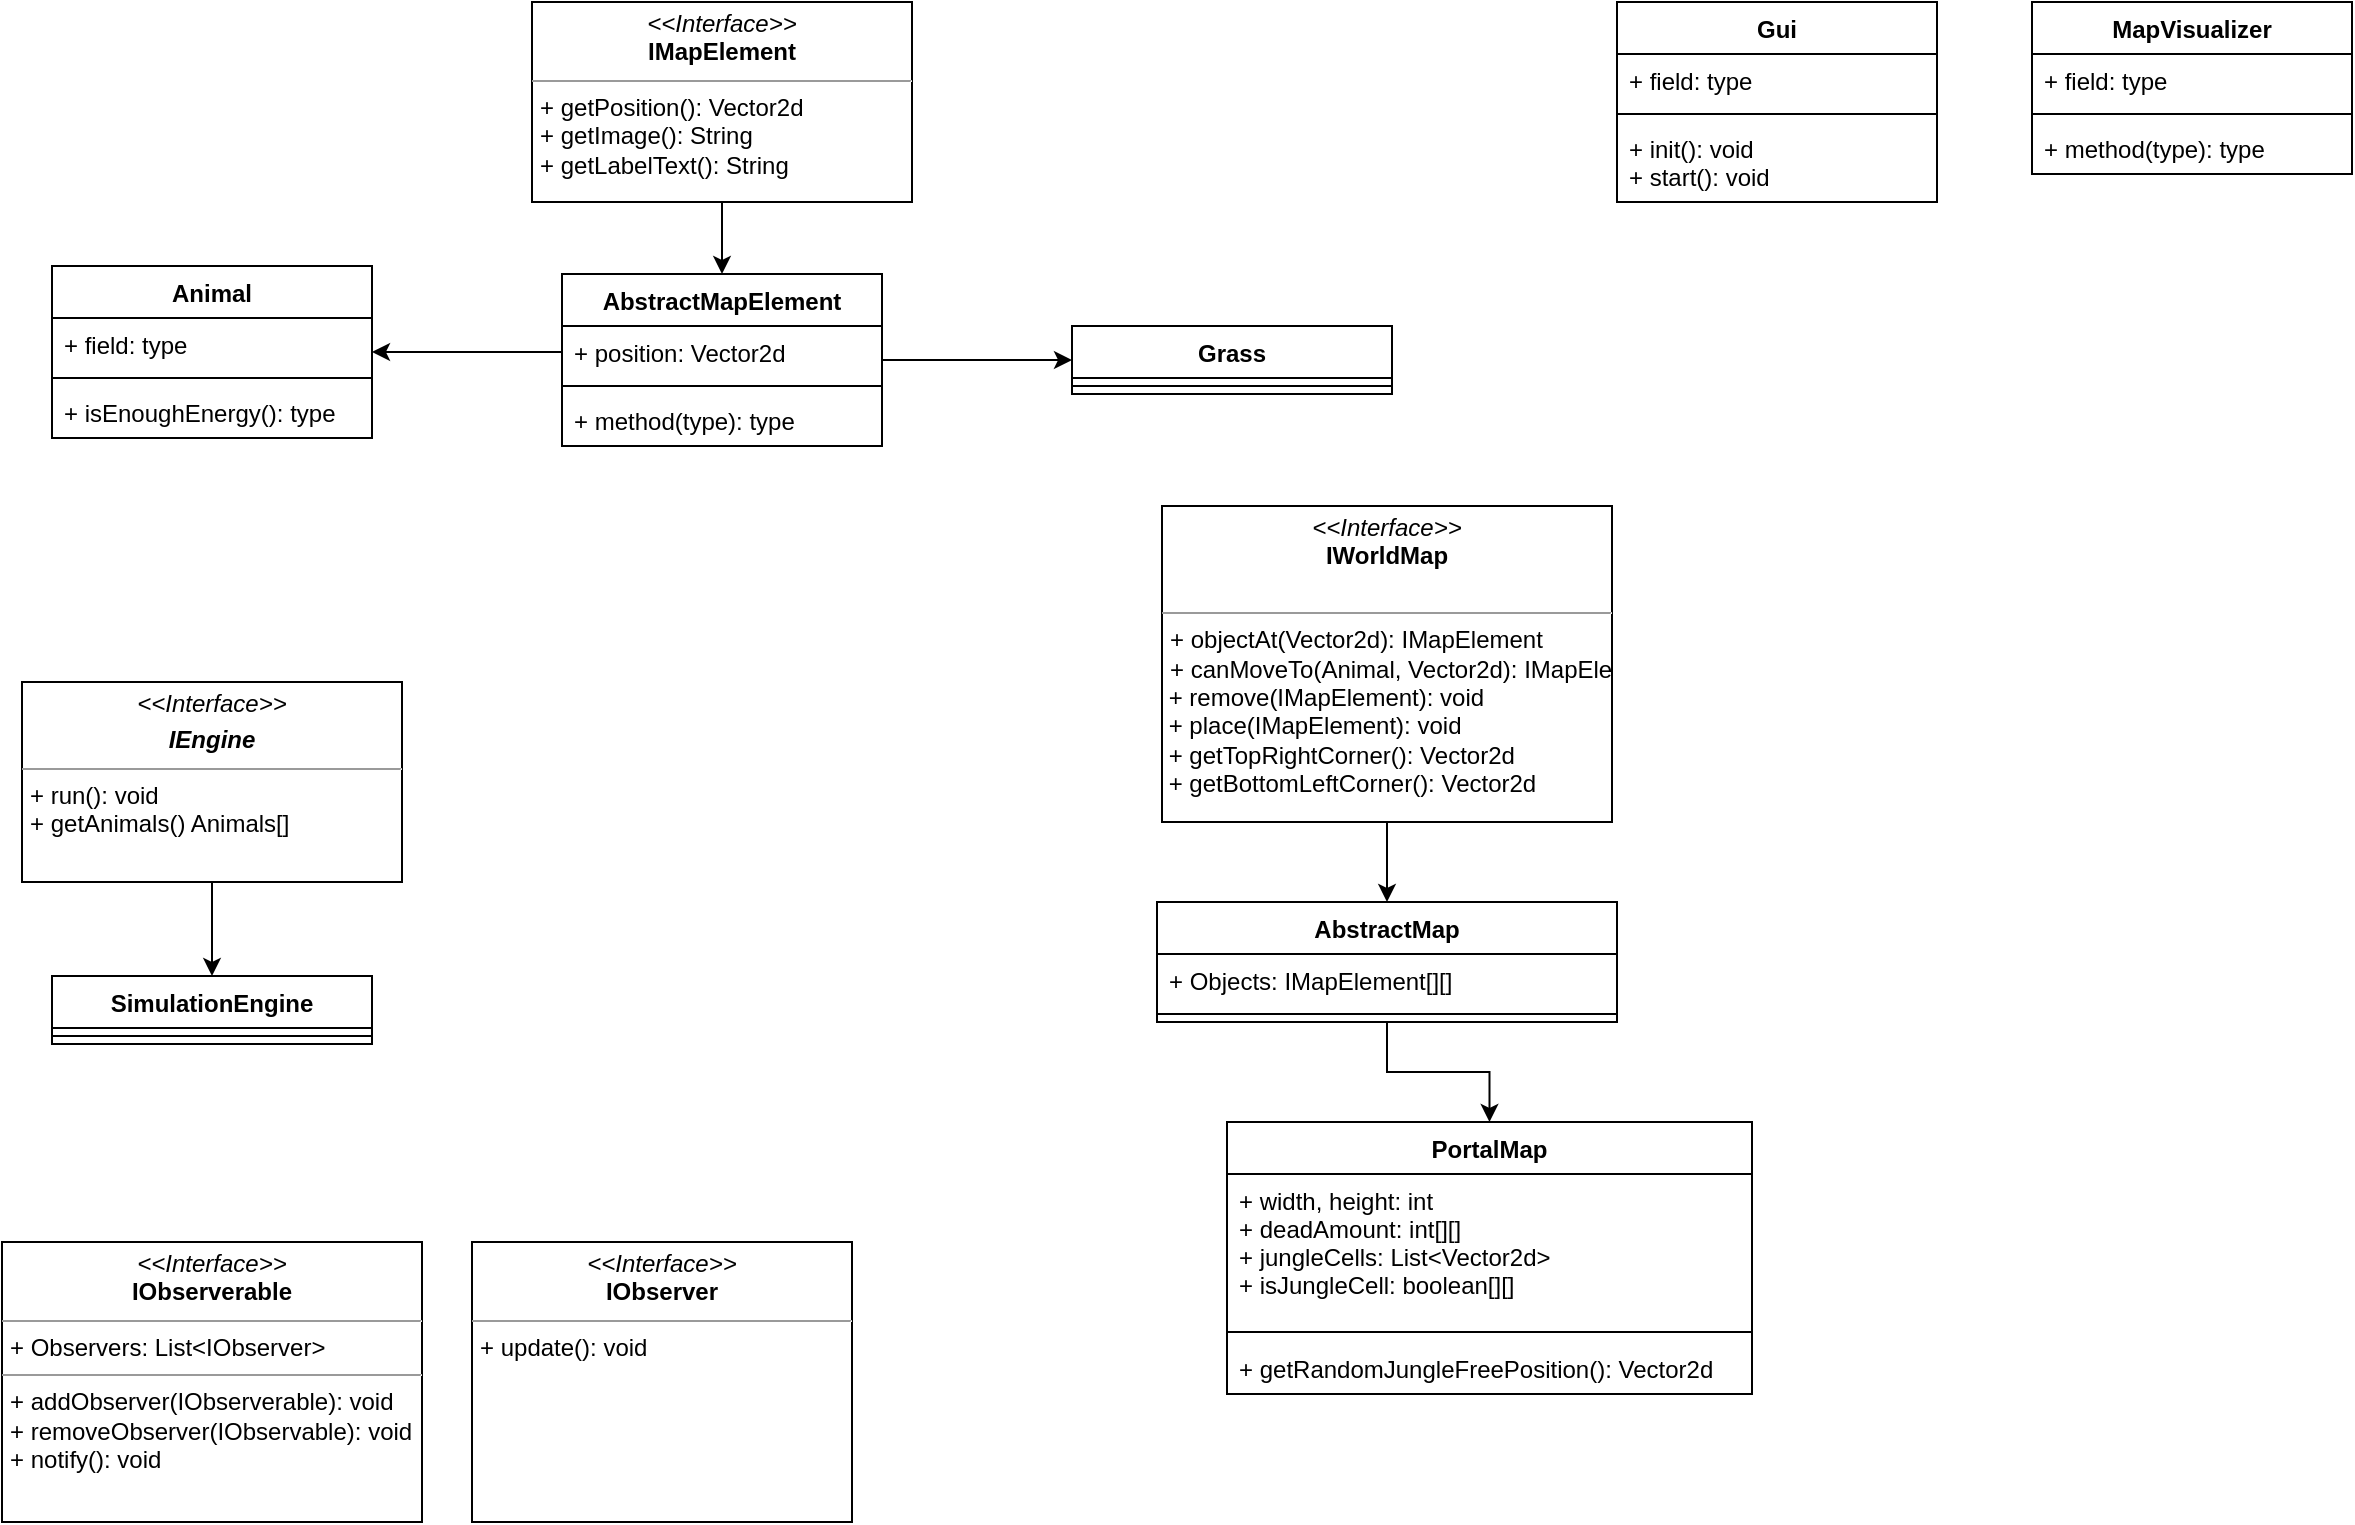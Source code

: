 <mxfile version="20.6.0" type="device"><diagram name="Page-1" id="c4acf3e9-155e-7222-9cf6-157b1a14988f"><mxGraphModel dx="1422" dy="786" grid="1" gridSize="10" guides="1" tooltips="1" connect="1" arrows="1" fold="1" page="1" pageScale="1" pageWidth="850" pageHeight="1100" background="none" math="0" shadow="0"><root><mxCell id="0"/><mxCell id="1" parent="0"/><mxCell id="h08GSDtJBgSL2ukh6FqR-1" value="Animal" style="swimlane;fontStyle=1;align=center;verticalAlign=top;childLayout=stackLayout;horizontal=1;startSize=26;horizontalStack=0;resizeParent=1;resizeParentMax=0;resizeLast=0;collapsible=1;marginBottom=0;" vertex="1" parent="1"><mxGeometry x="70" y="152" width="160" height="86" as="geometry"/></mxCell><mxCell id="h08GSDtJBgSL2ukh6FqR-2" value="+ field: type" style="text;strokeColor=none;fillColor=none;align=left;verticalAlign=top;spacingLeft=4;spacingRight=4;overflow=hidden;rotatable=0;points=[[0,0.5],[1,0.5]];portConstraint=eastwest;" vertex="1" parent="h08GSDtJBgSL2ukh6FqR-1"><mxGeometry y="26" width="160" height="26" as="geometry"/></mxCell><mxCell id="h08GSDtJBgSL2ukh6FqR-3" value="" style="line;strokeWidth=1;fillColor=none;align=left;verticalAlign=middle;spacingTop=-1;spacingLeft=3;spacingRight=3;rotatable=0;labelPosition=right;points=[];portConstraint=eastwest;strokeColor=inherit;" vertex="1" parent="h08GSDtJBgSL2ukh6FqR-1"><mxGeometry y="52" width="160" height="8" as="geometry"/></mxCell><mxCell id="h08GSDtJBgSL2ukh6FqR-4" value="+ isEnoughEnergy(): type" style="text;strokeColor=none;fillColor=none;align=left;verticalAlign=top;spacingLeft=4;spacingRight=4;overflow=hidden;rotatable=0;points=[[0,0.5],[1,0.5]];portConstraint=eastwest;" vertex="1" parent="h08GSDtJBgSL2ukh6FqR-1"><mxGeometry y="60" width="160" height="26" as="geometry"/></mxCell><mxCell id="h08GSDtJBgSL2ukh6FqR-5" value="Grass" style="swimlane;fontStyle=1;align=center;verticalAlign=top;childLayout=stackLayout;horizontal=1;startSize=26;horizontalStack=0;resizeParent=1;resizeParentMax=0;resizeLast=0;collapsible=1;marginBottom=0;" vertex="1" parent="1"><mxGeometry x="580" y="182" width="160" height="34" as="geometry"/></mxCell><mxCell id="h08GSDtJBgSL2ukh6FqR-7" value="" style="line;strokeWidth=1;fillColor=none;align=left;verticalAlign=middle;spacingTop=-1;spacingLeft=3;spacingRight=3;rotatable=0;labelPosition=right;points=[];portConstraint=eastwest;strokeColor=inherit;" vertex="1" parent="h08GSDtJBgSL2ukh6FqR-5"><mxGeometry y="26" width="160" height="8" as="geometry"/></mxCell><mxCell id="h08GSDtJBgSL2ukh6FqR-9" value="PortalMap" style="swimlane;fontStyle=1;align=center;verticalAlign=top;childLayout=stackLayout;horizontal=1;startSize=26;horizontalStack=0;resizeParent=1;resizeParentMax=0;resizeLast=0;collapsible=1;marginBottom=0;" vertex="1" parent="1"><mxGeometry x="657.5" y="580" width="262.5" height="136" as="geometry"/></mxCell><mxCell id="h08GSDtJBgSL2ukh6FqR-10" value="+ width, height: int&#10;+ deadAmount: int[][]&#10;+ jungleCells: List&lt;Vector2d&gt;&#10;+ isJungleCell: boolean[][]" style="text;strokeColor=none;fillColor=none;align=left;verticalAlign=top;spacingLeft=4;spacingRight=4;overflow=hidden;rotatable=0;points=[[0,0.5],[1,0.5]];portConstraint=eastwest;" vertex="1" parent="h08GSDtJBgSL2ukh6FqR-9"><mxGeometry y="26" width="262.5" height="74" as="geometry"/></mxCell><mxCell id="h08GSDtJBgSL2ukh6FqR-11" value="" style="line;strokeWidth=1;fillColor=none;align=left;verticalAlign=middle;spacingTop=-1;spacingLeft=3;spacingRight=3;rotatable=0;labelPosition=right;points=[];portConstraint=eastwest;strokeColor=inherit;" vertex="1" parent="h08GSDtJBgSL2ukh6FqR-9"><mxGeometry y="100" width="262.5" height="10" as="geometry"/></mxCell><mxCell id="h08GSDtJBgSL2ukh6FqR-12" value="+ getRandomJungleFreePosition(): Vector2d" style="text;strokeColor=none;fillColor=none;align=left;verticalAlign=top;spacingLeft=4;spacingRight=4;overflow=hidden;rotatable=0;points=[[0,0.5],[1,0.5]];portConstraint=eastwest;" vertex="1" parent="h08GSDtJBgSL2ukh6FqR-9"><mxGeometry y="110" width="262.5" height="26" as="geometry"/></mxCell><mxCell id="h08GSDtJBgSL2ukh6FqR-46" style="edgeStyle=orthogonalEdgeStyle;rounded=0;orthogonalLoop=1;jettySize=auto;html=1;entryX=0.5;entryY=0;entryDx=0;entryDy=0;" edge="1" parent="1" source="h08GSDtJBgSL2ukh6FqR-14" target="h08GSDtJBgSL2ukh6FqR-21"><mxGeometry relative="1" as="geometry"/></mxCell><mxCell id="h08GSDtJBgSL2ukh6FqR-14" value="&lt;p style=&quot;margin:0px;margin-top:4px;text-align:center;&quot;&gt;&lt;i&gt;&amp;lt;&amp;lt;Interface&amp;gt;&amp;gt;&lt;/i&gt;&lt;/p&gt;&lt;p style=&quot;margin:0px;margin-top:4px;text-align:center;&quot;&gt;&lt;i&gt;&lt;b&gt;IEngine&lt;/b&gt;&lt;/i&gt;&lt;/p&gt;&lt;hr size=&quot;1&quot;&gt;&lt;p style=&quot;margin:0px;margin-left:4px;&quot;&gt;+ run(): void&lt;br&gt;+ getAnimals() Animals[]&lt;/p&gt;" style="verticalAlign=top;align=left;overflow=fill;fontSize=12;fontFamily=Helvetica;html=1;" vertex="1" parent="1"><mxGeometry x="55" y="360" width="190" height="100" as="geometry"/></mxCell><mxCell id="h08GSDtJBgSL2ukh6FqR-44" style="edgeStyle=orthogonalEdgeStyle;rounded=0;orthogonalLoop=1;jettySize=auto;html=1;entryX=0.5;entryY=0;entryDx=0;entryDy=0;" edge="1" parent="1" source="h08GSDtJBgSL2ukh6FqR-15" target="h08GSDtJBgSL2ukh6FqR-17"><mxGeometry relative="1" as="geometry"/></mxCell><mxCell id="h08GSDtJBgSL2ukh6FqR-15" value="&lt;p style=&quot;margin:0px;margin-top:4px;text-align:center;&quot;&gt;&lt;i&gt;&amp;lt;&amp;lt;Interface&amp;gt;&amp;gt;&lt;/i&gt;&lt;br&gt;&lt;b&gt;IWorldMap&lt;/b&gt;&lt;/p&gt;&lt;br&gt;&lt;hr size=&quot;1&quot;&gt;&lt;p style=&quot;margin:0px;margin-left:4px;&quot;&gt;+ objectAt(Vector2d): IMapElement&lt;br&gt;+ canMoveTo(Animal, Vector2d): IMapElement&lt;/p&gt;&amp;nbsp;+ remove(IMapElement): void&lt;br&gt;&amp;nbsp;+ place(IMapElement): void&lt;br&gt;&amp;nbsp;+ getTopRightCorner(): Vector2d&lt;br&gt;&amp;nbsp;+ getBottomLeftCorner(): Vector2d" style="verticalAlign=top;align=left;overflow=fill;fontSize=12;fontFamily=Helvetica;html=1;" vertex="1" parent="1"><mxGeometry x="625" y="272" width="225" height="158" as="geometry"/></mxCell><mxCell id="h08GSDtJBgSL2ukh6FqR-41" style="edgeStyle=orthogonalEdgeStyle;rounded=0;orthogonalLoop=1;jettySize=auto;html=1;entryX=0.5;entryY=0;entryDx=0;entryDy=0;" edge="1" parent="1" source="h08GSDtJBgSL2ukh6FqR-16" target="h08GSDtJBgSL2ukh6FqR-37"><mxGeometry relative="1" as="geometry"/></mxCell><mxCell id="h08GSDtJBgSL2ukh6FqR-16" value="&lt;p style=&quot;margin:0px;margin-top:4px;text-align:center;&quot;&gt;&lt;i&gt;&amp;lt;&amp;lt;Interface&amp;gt;&amp;gt;&lt;/i&gt;&lt;br&gt;&lt;b&gt;IMapElement&lt;/b&gt;&lt;/p&gt;&lt;hr size=&quot;1&quot;&gt;&lt;p style=&quot;margin:0px;margin-left:4px;&quot;&gt;+ getPosition(): Vector2d&lt;br&gt;+ getImage(): String&lt;/p&gt;&lt;p style=&quot;margin:0px;margin-left:4px;&quot;&gt;+ getLabelText(): String&lt;/p&gt;" style="verticalAlign=top;align=left;overflow=fill;fontSize=12;fontFamily=Helvetica;html=1;" vertex="1" parent="1"><mxGeometry x="310" y="20" width="190" height="100" as="geometry"/></mxCell><mxCell id="h08GSDtJBgSL2ukh6FqR-45" style="edgeStyle=orthogonalEdgeStyle;rounded=0;orthogonalLoop=1;jettySize=auto;html=1;" edge="1" parent="1" source="h08GSDtJBgSL2ukh6FqR-17" target="h08GSDtJBgSL2ukh6FqR-9"><mxGeometry relative="1" as="geometry"/></mxCell><mxCell id="h08GSDtJBgSL2ukh6FqR-17" value="AbstractMap" style="swimlane;fontStyle=1;align=center;verticalAlign=top;childLayout=stackLayout;horizontal=1;startSize=26;horizontalStack=0;resizeParent=1;resizeParentMax=0;resizeLast=0;collapsible=1;marginBottom=0;" vertex="1" parent="1"><mxGeometry x="622.5" y="470" width="230" height="60" as="geometry"/></mxCell><mxCell id="h08GSDtJBgSL2ukh6FqR-18" value="+ Objects: IMapElement[][]" style="text;strokeColor=none;fillColor=none;align=left;verticalAlign=top;spacingLeft=4;spacingRight=4;overflow=hidden;rotatable=0;points=[[0,0.5],[1,0.5]];portConstraint=eastwest;" vertex="1" parent="h08GSDtJBgSL2ukh6FqR-17"><mxGeometry y="26" width="230" height="26" as="geometry"/></mxCell><mxCell id="h08GSDtJBgSL2ukh6FqR-19" value="" style="line;strokeWidth=1;fillColor=none;align=left;verticalAlign=middle;spacingTop=-1;spacingLeft=3;spacingRight=3;rotatable=0;labelPosition=right;points=[];portConstraint=eastwest;strokeColor=inherit;" vertex="1" parent="h08GSDtJBgSL2ukh6FqR-17"><mxGeometry y="52" width="230" height="8" as="geometry"/></mxCell><mxCell id="h08GSDtJBgSL2ukh6FqR-21" value="SimulationEngine" style="swimlane;fontStyle=1;align=center;verticalAlign=top;childLayout=stackLayout;horizontal=1;startSize=26;horizontalStack=0;resizeParent=1;resizeParentMax=0;resizeLast=0;collapsible=1;marginBottom=0;" vertex="1" parent="1"><mxGeometry x="70" y="507" width="160" height="34" as="geometry"/></mxCell><mxCell id="h08GSDtJBgSL2ukh6FqR-23" value="" style="line;strokeWidth=1;fillColor=none;align=left;verticalAlign=middle;spacingTop=-1;spacingLeft=3;spacingRight=3;rotatable=0;labelPosition=right;points=[];portConstraint=eastwest;strokeColor=inherit;" vertex="1" parent="h08GSDtJBgSL2ukh6FqR-21"><mxGeometry y="26" width="160" height="8" as="geometry"/></mxCell><mxCell id="h08GSDtJBgSL2ukh6FqR-42" style="edgeStyle=orthogonalEdgeStyle;rounded=0;orthogonalLoop=1;jettySize=auto;html=1;entryX=0;entryY=0.5;entryDx=0;entryDy=0;" edge="1" parent="1" source="h08GSDtJBgSL2ukh6FqR-37" target="h08GSDtJBgSL2ukh6FqR-5"><mxGeometry relative="1" as="geometry"/></mxCell><mxCell id="h08GSDtJBgSL2ukh6FqR-37" value="AbstractMapElement" style="swimlane;fontStyle=1;align=center;verticalAlign=top;childLayout=stackLayout;horizontal=1;startSize=26;horizontalStack=0;resizeParent=1;resizeParentMax=0;resizeLast=0;collapsible=1;marginBottom=0;" vertex="1" parent="1"><mxGeometry x="325" y="156" width="160" height="86" as="geometry"/></mxCell><mxCell id="h08GSDtJBgSL2ukh6FqR-38" value="+ position: Vector2d" style="text;strokeColor=none;fillColor=none;align=left;verticalAlign=top;spacingLeft=4;spacingRight=4;overflow=hidden;rotatable=0;points=[[0,0.5],[1,0.5]];portConstraint=eastwest;" vertex="1" parent="h08GSDtJBgSL2ukh6FqR-37"><mxGeometry y="26" width="160" height="26" as="geometry"/></mxCell><mxCell id="h08GSDtJBgSL2ukh6FqR-39" value="" style="line;strokeWidth=1;fillColor=none;align=left;verticalAlign=middle;spacingTop=-1;spacingLeft=3;spacingRight=3;rotatable=0;labelPosition=right;points=[];portConstraint=eastwest;strokeColor=inherit;" vertex="1" parent="h08GSDtJBgSL2ukh6FqR-37"><mxGeometry y="52" width="160" height="8" as="geometry"/></mxCell><mxCell id="h08GSDtJBgSL2ukh6FqR-40" value="+ method(type): type" style="text;strokeColor=none;fillColor=none;align=left;verticalAlign=top;spacingLeft=4;spacingRight=4;overflow=hidden;rotatable=0;points=[[0,0.5],[1,0.5]];portConstraint=eastwest;" vertex="1" parent="h08GSDtJBgSL2ukh6FqR-37"><mxGeometry y="60" width="160" height="26" as="geometry"/></mxCell><mxCell id="h08GSDtJBgSL2ukh6FqR-43" style="edgeStyle=orthogonalEdgeStyle;rounded=0;orthogonalLoop=1;jettySize=auto;html=1;entryX=1;entryY=0.5;entryDx=0;entryDy=0;" edge="1" parent="1" source="h08GSDtJBgSL2ukh6FqR-38" target="h08GSDtJBgSL2ukh6FqR-1"><mxGeometry relative="1" as="geometry"/></mxCell><mxCell id="h08GSDtJBgSL2ukh6FqR-47" value="&lt;p style=&quot;margin:0px;margin-top:4px;text-align:center;&quot;&gt;&lt;i&gt;&amp;lt;&amp;lt;Interface&amp;gt;&amp;gt;&lt;/i&gt;&lt;br&gt;&lt;b&gt;IObserverable&lt;/b&gt;&lt;/p&gt;&lt;hr size=&quot;1&quot;&gt;&lt;p style=&quot;margin:0px;margin-left:4px;&quot;&gt;+ Observers: List&amp;lt;IObserver&amp;gt;&lt;br&gt;&lt;/p&gt;&lt;hr size=&quot;1&quot;&gt;&lt;p style=&quot;margin:0px;margin-left:4px;&quot;&gt;+ addObserver(IObserverable): void&lt;br&gt;+ removeObserver(IObservable): void&lt;/p&gt;&lt;p style=&quot;margin:0px;margin-left:4px;&quot;&gt;+ notify(): void&lt;/p&gt;" style="verticalAlign=top;align=left;overflow=fill;fontSize=12;fontFamily=Helvetica;html=1;" vertex="1" parent="1"><mxGeometry x="45" y="640" width="210" height="140" as="geometry"/></mxCell><mxCell id="h08GSDtJBgSL2ukh6FqR-48" value="&lt;p style=&quot;margin:0px;margin-top:4px;text-align:center;&quot;&gt;&lt;i&gt;&amp;lt;&amp;lt;Interface&amp;gt;&amp;gt;&lt;/i&gt;&lt;br&gt;&lt;b&gt;IObserver&lt;/b&gt;&lt;/p&gt;&lt;hr size=&quot;1&quot;&gt;&lt;p style=&quot;margin:0px;margin-left:4px;&quot;&gt;+ update(): void&amp;nbsp;&lt;br&gt;&lt;/p&gt;" style="verticalAlign=top;align=left;overflow=fill;fontSize=12;fontFamily=Helvetica;html=1;" vertex="1" parent="1"><mxGeometry x="280" y="640" width="190" height="140" as="geometry"/></mxCell><mxCell id="h08GSDtJBgSL2ukh6FqR-49" value="Gui" style="swimlane;fontStyle=1;align=center;verticalAlign=top;childLayout=stackLayout;horizontal=1;startSize=26;horizontalStack=0;resizeParent=1;resizeParentMax=0;resizeLast=0;collapsible=1;marginBottom=0;" vertex="1" parent="1"><mxGeometry x="852.5" y="20" width="160" height="100" as="geometry"/></mxCell><mxCell id="h08GSDtJBgSL2ukh6FqR-50" value="+ field: type" style="text;strokeColor=none;fillColor=none;align=left;verticalAlign=top;spacingLeft=4;spacingRight=4;overflow=hidden;rotatable=0;points=[[0,0.5],[1,0.5]];portConstraint=eastwest;" vertex="1" parent="h08GSDtJBgSL2ukh6FqR-49"><mxGeometry y="26" width="160" height="26" as="geometry"/></mxCell><mxCell id="h08GSDtJBgSL2ukh6FqR-51" value="" style="line;strokeWidth=1;fillColor=none;align=left;verticalAlign=middle;spacingTop=-1;spacingLeft=3;spacingRight=3;rotatable=0;labelPosition=right;points=[];portConstraint=eastwest;strokeColor=inherit;" vertex="1" parent="h08GSDtJBgSL2ukh6FqR-49"><mxGeometry y="52" width="160" height="8" as="geometry"/></mxCell><mxCell id="h08GSDtJBgSL2ukh6FqR-52" value="+ init(): void&#10;+ start(): void" style="text;strokeColor=none;fillColor=none;align=left;verticalAlign=top;spacingLeft=4;spacingRight=4;overflow=hidden;rotatable=0;points=[[0,0.5],[1,0.5]];portConstraint=eastwest;" vertex="1" parent="h08GSDtJBgSL2ukh6FqR-49"><mxGeometry y="60" width="160" height="40" as="geometry"/></mxCell><mxCell id="h08GSDtJBgSL2ukh6FqR-53" value="MapVisualizer" style="swimlane;fontStyle=1;align=center;verticalAlign=top;childLayout=stackLayout;horizontal=1;startSize=26;horizontalStack=0;resizeParent=1;resizeParentMax=0;resizeLast=0;collapsible=1;marginBottom=0;" vertex="1" parent="1"><mxGeometry x="1060" y="20" width="160" height="86" as="geometry"/></mxCell><mxCell id="h08GSDtJBgSL2ukh6FqR-54" value="+ field: type" style="text;strokeColor=none;fillColor=none;align=left;verticalAlign=top;spacingLeft=4;spacingRight=4;overflow=hidden;rotatable=0;points=[[0,0.5],[1,0.5]];portConstraint=eastwest;" vertex="1" parent="h08GSDtJBgSL2ukh6FqR-53"><mxGeometry y="26" width="160" height="26" as="geometry"/></mxCell><mxCell id="h08GSDtJBgSL2ukh6FqR-55" value="" style="line;strokeWidth=1;fillColor=none;align=left;verticalAlign=middle;spacingTop=-1;spacingLeft=3;spacingRight=3;rotatable=0;labelPosition=right;points=[];portConstraint=eastwest;strokeColor=inherit;" vertex="1" parent="h08GSDtJBgSL2ukh6FqR-53"><mxGeometry y="52" width="160" height="8" as="geometry"/></mxCell><mxCell id="h08GSDtJBgSL2ukh6FqR-56" value="+ method(type): type" style="text;strokeColor=none;fillColor=none;align=left;verticalAlign=top;spacingLeft=4;spacingRight=4;overflow=hidden;rotatable=0;points=[[0,0.5],[1,0.5]];portConstraint=eastwest;" vertex="1" parent="h08GSDtJBgSL2ukh6FqR-53"><mxGeometry y="60" width="160" height="26" as="geometry"/></mxCell></root></mxGraphModel></diagram></mxfile>
